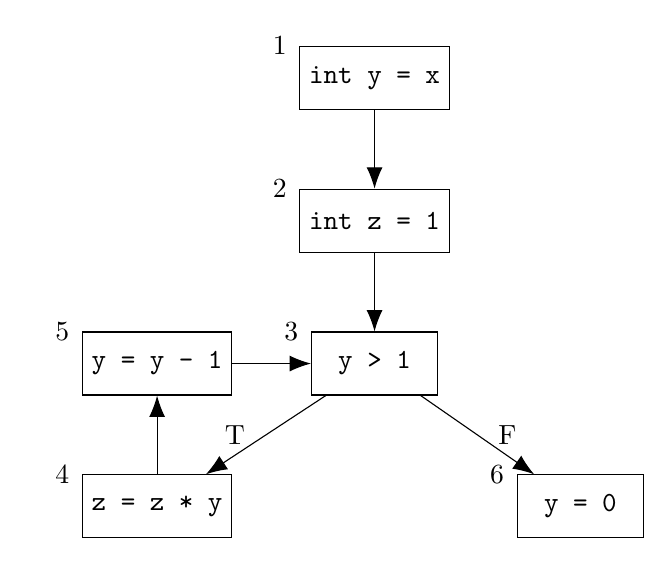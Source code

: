 %\usetikzlibrary{arrows.meta}
%\usetikzlibrary{positioning}

\tikzstyle{ptr} = [-{Latex[length=2.7mm]}]

\tikzstyle{block} = [
    draw,
    align=center,
    rectangle,
    minimum height=0.8cm,
    minimum width=1.6cm
]

\begin{tikzpicture}

    \node[block] (1) {\ttfamily int y = x};
    \node[block] (2) [below       = of 1] {\ttfamily int z = 1};
    \node[block] (3) [below       = of 2] {\ttfamily y > 1};
    \node[block] (4) [below left  = of 3] {\ttfamily z = z * y};
    \node[block] (5) [above       = of 4] {\ttfamily y = y - 1};
    \node[block] (6) [below right = of 3] {\ttfamily y = 0};

    \path[ptr] (1) edge (2)
               (2) edge (3)
               (3) edge node[left = 4pt]  {T} (4)
               (3) edge node[right = 4pt] {F} (6)
               (4) edge (5)
               (5) edge (3);

    \foreach \x in {1,...,6}
        \node at ($(\x.north west)-(0.25,0)$) {\x};

\end{tikzpicture}
